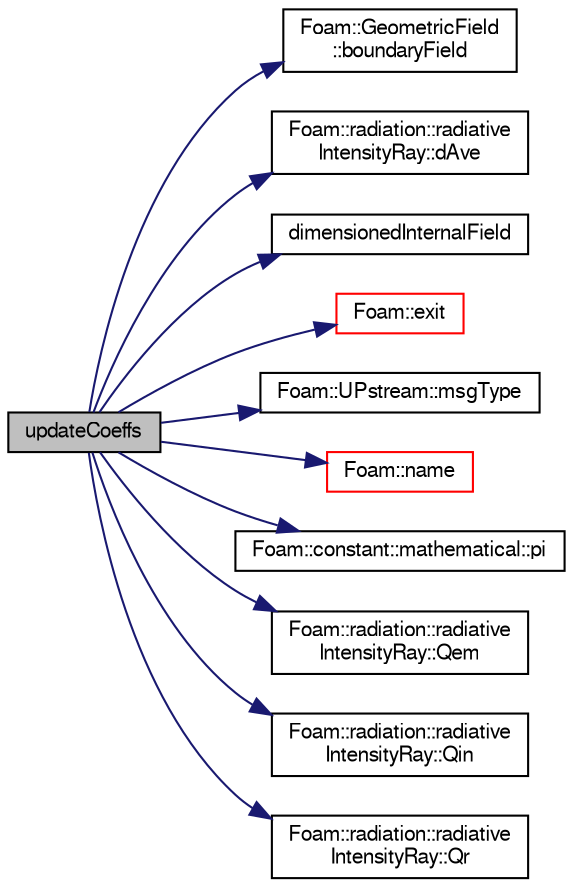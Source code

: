 digraph "updateCoeffs"
{
  bgcolor="transparent";
  edge [fontname="FreeSans",fontsize="10",labelfontname="FreeSans",labelfontsize="10"];
  node [fontname="FreeSans",fontsize="10",shape=record];
  rankdir="LR";
  Node1 [label="updateCoeffs",height=0.2,width=0.4,color="black", fillcolor="grey75", style="filled" fontcolor="black"];
  Node1 -> Node2 [color="midnightblue",fontsize="10",style="solid",fontname="FreeSans"];
  Node2 [label="Foam::GeometricField\l::boundaryField",height=0.2,width=0.4,color="black",URL="$a00896.html#a3c6c1a789b48ea0c5e8bff64f9c14f2d",tooltip="Return reference to GeometricBoundaryField. "];
  Node1 -> Node3 [color="midnightblue",fontsize="10",style="solid",fontname="FreeSans"];
  Node3 [label="Foam::radiation::radiative\lIntensityRay::dAve",height=0.2,width=0.4,color="black",URL="$a02002.html#aa920e8b4cbdc0142615a762613fce26e",tooltip="Return the average vector inside the solid angle. "];
  Node1 -> Node4 [color="midnightblue",fontsize="10",style="solid",fontname="FreeSans"];
  Node4 [label="dimensionedInternalField",height=0.2,width=0.4,color="black",URL="$a03034.html#a942cd19121a46cdc649099eb27c74b18"];
  Node1 -> Node5 [color="midnightblue",fontsize="10",style="solid",fontname="FreeSans"];
  Node5 [label="Foam::exit",height=0.2,width=0.4,color="red",URL="$a10237.html#a06ca7250d8e89caf05243ec094843642"];
  Node1 -> Node6 [color="midnightblue",fontsize="10",style="solid",fontname="FreeSans"];
  Node6 [label="Foam::UPstream::msgType",height=0.2,width=0.4,color="black",URL="$a02690.html#ae5b8fe6652f6320aa6c7f5c44b6f01b7",tooltip="Message tag of standard messages. "];
  Node1 -> Node7 [color="midnightblue",fontsize="10",style="solid",fontname="FreeSans"];
  Node7 [label="Foam::name",height=0.2,width=0.4,color="red",URL="$a10237.html#adcb0df2bd4953cb6bb390272d8263c3a",tooltip="Return a string representation of a complex. "];
  Node1 -> Node8 [color="midnightblue",fontsize="10",style="solid",fontname="FreeSans"];
  Node8 [label="Foam::constant::mathematical::pi",height=0.2,width=0.4,color="black",URL="$a10249.html#a731b8788a4c01586c35266c7ca4fed04"];
  Node1 -> Node9 [color="midnightblue",fontsize="10",style="solid",fontname="FreeSans"];
  Node9 [label="Foam::radiation::radiative\lIntensityRay::Qem",height=0.2,width=0.4,color="black",URL="$a02002.html#a1d727c2e719caf2b1f939604ae45d1d8",tooltip="Return non-const access to the boundary emmited heat flux. "];
  Node1 -> Node10 [color="midnightblue",fontsize="10",style="solid",fontname="FreeSans"];
  Node10 [label="Foam::radiation::radiative\lIntensityRay::Qin",height=0.2,width=0.4,color="black",URL="$a02002.html#a7f0d33f4cdbc41bae3160a82c16f5e95",tooltip="Return non-const access to the boundary incident heat flux. "];
  Node1 -> Node11 [color="midnightblue",fontsize="10",style="solid",fontname="FreeSans"];
  Node11 [label="Foam::radiation::radiative\lIntensityRay::Qr",height=0.2,width=0.4,color="black",URL="$a02002.html#af92478287bcfbb976255731c98aab010",tooltip="Return const access to the boundary heat flux. "];
}
